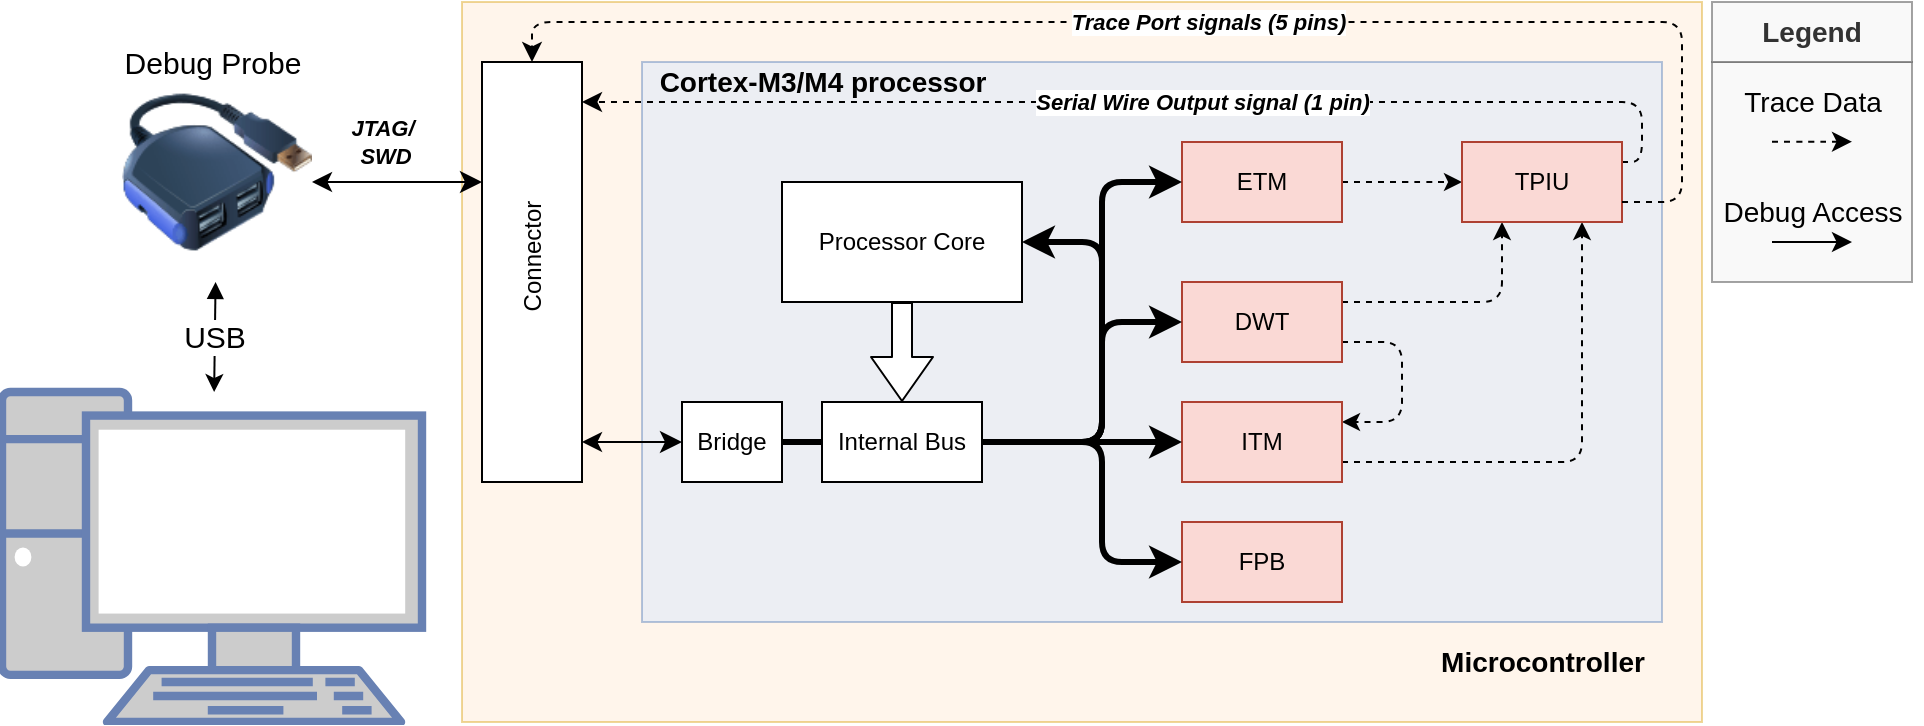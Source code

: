 <mxfile>
    <diagram id="VhgbLv532cPgLz9gmT-x" name="Page-1">
        <mxGraphModel dx="2365" dy="704" grid="1" gridSize="10" guides="1" tooltips="1" connect="1" arrows="1" fold="1" page="1" pageScale="1" pageWidth="827" pageHeight="1169" math="0" shadow="0">
            <root>
                <mxCell id="0"/>
                <mxCell id="1" parent="0"/>
                <mxCell id="44" value="" style="rounded=0;whiteSpace=wrap;html=1;fillColor=#ffe6cc;strokeColor=#d79b00;opacity=40;" parent="1" vertex="1">
                    <mxGeometry x="40" y="520" width="620" height="360" as="geometry"/>
                </mxCell>
                <mxCell id="42" value="" style="rounded=0;whiteSpace=wrap;html=1;fillColor=#dae8fc;opacity=50;strokeColor=#6c8ebf;" parent="1" vertex="1">
                    <mxGeometry x="130" y="550" width="510" height="280" as="geometry"/>
                </mxCell>
                <mxCell id="16" value="" style="rounded=0;whiteSpace=wrap;html=1;fillColor=#f5f5f5;strokeColor=#666666;opacity=60;fontColor=#333333;" parent="1" vertex="1">
                    <mxGeometry x="665" y="550" width="100" height="110" as="geometry"/>
                </mxCell>
                <mxCell id="22" style="edgeStyle=orthogonalEdgeStyle;html=1;dashed=1;" parent="1" source="17" target="21" edge="1">
                    <mxGeometry relative="1" as="geometry">
                        <Array as="points">
                            <mxPoint x="520" y="610"/>
                            <mxPoint x="520" y="610"/>
                        </Array>
                    </mxGeometry>
                </mxCell>
                <mxCell id="17" value="ETM" style="rounded=0;whiteSpace=wrap;html=1;fillColor=#fad9d5;strokeColor=#ae4132;" parent="1" vertex="1">
                    <mxGeometry x="400" y="590" width="80" height="40" as="geometry"/>
                </mxCell>
                <mxCell id="23" style="edgeStyle=orthogonalEdgeStyle;html=1;dashed=1;" parent="1" source="18" target="21" edge="1">
                    <mxGeometry relative="1" as="geometry">
                        <Array as="points">
                            <mxPoint x="560" y="670"/>
                        </Array>
                    </mxGeometry>
                </mxCell>
                <mxCell id="24" style="edgeStyle=orthogonalEdgeStyle;html=1;dashed=1;" parent="1" source="18" target="19" edge="1">
                    <mxGeometry relative="1" as="geometry">
                        <Array as="points">
                            <mxPoint x="510" y="690"/>
                            <mxPoint x="510" y="730"/>
                        </Array>
                    </mxGeometry>
                </mxCell>
                <mxCell id="18" value="DWT" style="rounded=0;whiteSpace=wrap;html=1;fillColor=#fad9d5;strokeColor=#ae4132;" parent="1" vertex="1">
                    <mxGeometry x="400" y="660" width="80" height="40" as="geometry"/>
                </mxCell>
                <mxCell id="25" style="edgeStyle=orthogonalEdgeStyle;html=1;dashed=1;" parent="1" source="19" target="21" edge="1">
                    <mxGeometry relative="1" as="geometry">
                        <Array as="points">
                            <mxPoint x="600" y="750"/>
                        </Array>
                    </mxGeometry>
                </mxCell>
                <mxCell id="19" value="ITM" style="rounded=0;whiteSpace=wrap;html=1;fillColor=#fad9d5;strokeColor=#ae4132;" parent="1" vertex="1">
                    <mxGeometry x="400" y="720" width="80" height="40" as="geometry"/>
                </mxCell>
                <mxCell id="20" value="FPB" style="rounded=0;whiteSpace=wrap;html=1;fillColor=#fad9d5;strokeColor=#ae4132;" parent="1" vertex="1">
                    <mxGeometry x="400" y="780" width="80" height="40" as="geometry"/>
                </mxCell>
                <mxCell id="52" value="&lt;b&gt;&lt;i&gt;Serial Wire Output signal (1 pin)&lt;/i&gt;&lt;/b&gt;" style="edgeStyle=orthogonalEdgeStyle;sketch=0;html=1;shadow=0;startArrow=none;startFill=0;endArrow=classic;endFill=1;startSize=8;endSize=7;strokeWidth=1;fillColor=default;exitX=1;exitY=0.25;exitDx=0;exitDy=0;dashed=1;" parent="1" source="21" target="48" edge="1">
                    <mxGeometry x="-0.088" relative="1" as="geometry">
                        <Array as="points">
                            <mxPoint x="630" y="600"/>
                            <mxPoint x="630" y="570"/>
                        </Array>
                        <mxPoint as="offset"/>
                    </mxGeometry>
                </mxCell>
                <mxCell id="21" value="TPIU" style="rounded=0;whiteSpace=wrap;html=1;fillColor=#fad9d5;strokeColor=#ae4132;" parent="1" vertex="1">
                    <mxGeometry x="540" y="590" width="80" height="40" as="geometry"/>
                </mxCell>
                <mxCell id="26" value="Processor Core" style="rounded=0;whiteSpace=wrap;html=1;" parent="1" vertex="1">
                    <mxGeometry x="200" y="610" width="120" height="60" as="geometry"/>
                </mxCell>
                <mxCell id="37" style="edgeStyle=orthogonalEdgeStyle;sketch=0;html=1;shadow=0;startSize=8;endSize=7;strokeWidth=3;fillColor=none;" parent="1" source="27" target="19" edge="1">
                    <mxGeometry relative="1" as="geometry"/>
                </mxCell>
                <mxCell id="27" value="Internal Bus" style="rounded=0;whiteSpace=wrap;html=1;" parent="1" vertex="1">
                    <mxGeometry x="220" y="720" width="80" height="40" as="geometry"/>
                </mxCell>
                <mxCell id="28" value="" style="shape=flexArrow;endArrow=classic;html=1;endSize=7;startSize=8;shadow=0;sketch=0;strokeWidth=1;fillColor=default;" parent="1" source="26" target="27" edge="1">
                    <mxGeometry width="50" height="50" relative="1" as="geometry">
                        <mxPoint x="450" y="710" as="sourcePoint"/>
                        <mxPoint x="500" y="660" as="targetPoint"/>
                    </mxGeometry>
                </mxCell>
                <mxCell id="38" style="edgeStyle=orthogonalEdgeStyle;sketch=0;html=1;shadow=0;startSize=8;endSize=7;strokeWidth=3;fillColor=none;" parent="1" source="27" target="20" edge="1">
                    <mxGeometry relative="1" as="geometry">
                        <mxPoint x="310" y="750" as="sourcePoint"/>
                        <mxPoint x="410" y="750" as="targetPoint"/>
                        <Array as="points">
                            <mxPoint x="360" y="740"/>
                            <mxPoint x="360" y="800"/>
                        </Array>
                    </mxGeometry>
                </mxCell>
                <mxCell id="39" style="edgeStyle=orthogonalEdgeStyle;sketch=0;html=1;shadow=0;startSize=8;endSize=7;strokeWidth=3;fillColor=none;" parent="1" target="18" edge="1">
                    <mxGeometry relative="1" as="geometry">
                        <mxPoint x="300" y="740" as="sourcePoint"/>
                        <mxPoint x="400" y="800" as="targetPoint"/>
                        <Array as="points">
                            <mxPoint x="360" y="740"/>
                            <mxPoint x="360" y="680"/>
                        </Array>
                    </mxGeometry>
                </mxCell>
                <mxCell id="40" style="edgeStyle=orthogonalEdgeStyle;sketch=0;html=1;shadow=0;startSize=8;endSize=7;strokeWidth=3;fillColor=none;" parent="1" source="27" target="17" edge="1">
                    <mxGeometry relative="1" as="geometry">
                        <mxPoint x="310" y="750" as="sourcePoint"/>
                        <mxPoint x="410" y="680" as="targetPoint"/>
                        <Array as="points">
                            <mxPoint x="360" y="740"/>
                            <mxPoint x="360" y="610"/>
                        </Array>
                    </mxGeometry>
                </mxCell>
                <mxCell id="41" style="edgeStyle=orthogonalEdgeStyle;sketch=0;html=1;shadow=0;startSize=8;endSize=7;strokeWidth=3;fillColor=none;" parent="1" source="27" target="26" edge="1">
                    <mxGeometry relative="1" as="geometry">
                        <mxPoint x="310" y="750" as="sourcePoint"/>
                        <mxPoint x="410" y="620" as="targetPoint"/>
                        <Array as="points">
                            <mxPoint x="360" y="740"/>
                            <mxPoint x="360" y="640"/>
                        </Array>
                    </mxGeometry>
                </mxCell>
                <mxCell id="43" value="&lt;b&gt;&lt;font style=&quot;font-size: 14px&quot;&gt;Cortex-M3/M4 processor&lt;/font&gt;&lt;/b&gt;" style="text;html=1;align=center;verticalAlign=middle;resizable=0;points=[];autosize=1;strokeColor=none;fillColor=none;strokeWidth=1;" parent="1" vertex="1">
                    <mxGeometry x="130" y="550" width="180" height="20" as="geometry"/>
                </mxCell>
                <mxCell id="45" value="&lt;b&gt;&lt;font style=&quot;font-size: 14px&quot;&gt;Microcontroller&lt;/font&gt;&lt;/b&gt;" style="text;html=1;align=center;verticalAlign=middle;resizable=0;points=[];autosize=1;strokeColor=none;fillColor=none;strokeWidth=1;" parent="1" vertex="1">
                    <mxGeometry x="520" y="840" width="120" height="20" as="geometry"/>
                </mxCell>
                <mxCell id="51" value="" style="edgeStyle=orthogonalEdgeStyle;sketch=0;html=1;shadow=0;endArrow=classic;endFill=1;startSize=8;endSize=7;strokeWidth=1;fillColor=default;startArrow=classic;startFill=1;" parent="1" source="46" target="48" edge="1">
                    <mxGeometry y="-20" relative="1" as="geometry">
                        <Array as="points">
                            <mxPoint x="120" y="740"/>
                            <mxPoint x="120" y="740"/>
                        </Array>
                        <mxPoint as="offset"/>
                    </mxGeometry>
                </mxCell>
                <mxCell id="46" value="Bridge" style="rounded=0;whiteSpace=wrap;html=1;" parent="1" vertex="1">
                    <mxGeometry x="150" y="720" width="50" height="40" as="geometry"/>
                </mxCell>
                <mxCell id="47" style="edgeStyle=orthogonalEdgeStyle;sketch=0;html=1;exitX=0;exitY=0.5;exitDx=0;exitDy=0;shadow=0;startSize=8;endSize=7;strokeWidth=3;fillColor=default;endArrow=none;endFill=0;" parent="1" source="27" target="46" edge="1">
                    <mxGeometry relative="1" as="geometry"/>
                </mxCell>
                <mxCell id="50" value="" style="group" parent="1" vertex="1" connectable="0">
                    <mxGeometry x="50" y="550" width="50" height="210" as="geometry"/>
                </mxCell>
                <mxCell id="48" value="" style="rounded=0;whiteSpace=wrap;html=1;" parent="50" vertex="1">
                    <mxGeometry width="50" height="210" as="geometry"/>
                </mxCell>
                <mxCell id="49" value="Connector" style="text;html=1;align=center;verticalAlign=middle;resizable=0;points=[];autosize=1;strokeColor=none;fillColor=none;rotation=-90;" parent="50" vertex="1">
                    <mxGeometry x="-10" y="87.5" width="70" height="20" as="geometry"/>
                </mxCell>
                <mxCell id="53" value="&lt;b&gt;&lt;i&gt;Trace Port signals (5 pins)&lt;/i&gt;&lt;/b&gt;" style="edgeStyle=orthogonalEdgeStyle;sketch=0;html=1;shadow=0;startArrow=none;startFill=0;endArrow=classic;endFill=1;startSize=8;endSize=7;strokeWidth=1;fillColor=default;exitX=1;exitY=0.75;exitDx=0;exitDy=0;dashed=1;" parent="1" source="21" target="48" edge="1">
                    <mxGeometry relative="1" as="geometry">
                        <mxPoint x="670" y="605" as="sourcePoint"/>
                        <mxPoint x="120" y="690" as="targetPoint"/>
                        <Array as="points">
                            <mxPoint x="650" y="620"/>
                            <mxPoint x="650" y="530"/>
                            <mxPoint x="75" y="530"/>
                            <mxPoint x="75" y="654"/>
                        </Array>
                    </mxGeometry>
                </mxCell>
                <mxCell id="55" value="" style="endArrow=classic;html=1;shadow=0;dashed=1;sketch=0;fontSize=14;startSize=8;endSize=7;strokeWidth=1;fillColor=default;" parent="1" edge="1">
                    <mxGeometry width="50" height="50" relative="1" as="geometry">
                        <mxPoint x="695" y="589.83" as="sourcePoint"/>
                        <mxPoint x="735" y="589.83" as="targetPoint"/>
                        <Array as="points">
                            <mxPoint x="715" y="589.83"/>
                        </Array>
                    </mxGeometry>
                </mxCell>
                <mxCell id="56" value="" style="endArrow=classic;html=1;shadow=0;sketch=0;fontSize=14;startSize=8;endSize=7;strokeWidth=1;fillColor=default;" parent="1" edge="1">
                    <mxGeometry width="50" height="50" relative="1" as="geometry">
                        <mxPoint x="695" y="640" as="sourcePoint"/>
                        <mxPoint x="735" y="640" as="targetPoint"/>
                        <Array as="points">
                            <mxPoint x="715" y="640"/>
                        </Array>
                    </mxGeometry>
                </mxCell>
                <mxCell id="57" value="Trace Data" style="text;html=1;align=center;verticalAlign=middle;resizable=0;points=[];autosize=1;strokeColor=none;fillColor=none;fontSize=14;" parent="1" vertex="1">
                    <mxGeometry x="675" y="560" width="80" height="20" as="geometry"/>
                </mxCell>
                <mxCell id="58" value="Debug Access" style="text;html=1;align=center;verticalAlign=middle;resizable=0;points=[];autosize=1;strokeColor=none;fillColor=none;fontSize=14;" parent="1" vertex="1">
                    <mxGeometry x="660" y="615" width="110" height="20" as="geometry"/>
                </mxCell>
                <mxCell id="59" value="&lt;b&gt;&lt;font style=&quot;font-size: 14px&quot;&gt;Legend&lt;/font&gt;&lt;/b&gt;" style="rounded=0;whiteSpace=wrap;html=1;fillColor=#f5f5f5;strokeColor=#666666;opacity=60;fontColor=#333333;" parent="1" vertex="1">
                    <mxGeometry x="665" y="520" width="100" height="30" as="geometry"/>
                </mxCell>
                <mxCell id="60" value="" style="fontColor=#0066CC;verticalAlign=top;verticalLabelPosition=bottom;labelPosition=center;align=center;html=1;outlineConnect=0;fillColor=#CCCCCC;strokeColor=#6881B3;gradientColor=none;gradientDirection=north;strokeWidth=2;shape=mxgraph.networks.pc;" parent="1" vertex="1">
                    <mxGeometry x="-190" y="715" width="210" height="165" as="geometry"/>
                </mxCell>
                <mxCell id="62" value="&lt;font style=&quot;font-size: 15px&quot;&gt;USB&lt;/font&gt;" style="edgeStyle=none;html=1;endArrow=classic;endFill=1;strokeColor=default;startArrow=block;startFill=1;" parent="1" source="61" target="60" edge="1">
                    <mxGeometry relative="1" as="geometry"/>
                </mxCell>
                <mxCell id="61" value="" style="image;html=1;image=img/lib/clip_art/computers/USB_Hub_128x128.png" parent="1" vertex="1">
                    <mxGeometry x="-130" y="550" width="95" height="110" as="geometry"/>
                </mxCell>
                <mxCell id="63" value="&lt;b style=&quot;color: rgb(0, 0, 0); font-size: 11px; font-style: normal; letter-spacing: normal; text-align: center; text-indent: 0px; text-transform: none; word-spacing: 0px; font-family: helvetica;&quot;&gt;&lt;i&gt;JTAG/&lt;br&gt;&amp;nbsp;SWD&lt;/i&gt;&lt;/b&gt;" style="edgeStyle=orthogonalEdgeStyle;sketch=0;html=1;shadow=0;endArrow=classic;endFill=1;startSize=8;endSize=7;strokeWidth=1;fillColor=default;startArrow=classic;startFill=1;" parent="1" source="48" target="61" edge="1">
                    <mxGeometry x="0.176" y="-20" relative="1" as="geometry">
                        <mxPoint x="60.0" y="709.924" as="sourcePoint"/>
                        <mxPoint x="-20.0" y="710" as="targetPoint"/>
                        <Array as="points">
                            <mxPoint x="20" y="610"/>
                            <mxPoint x="20" y="610"/>
                        </Array>
                        <mxPoint as="offset"/>
                    </mxGeometry>
                </mxCell>
                <mxCell id="64" value="Debug Probe" style="text;html=1;align=center;verticalAlign=middle;resizable=0;points=[];autosize=1;strokeColor=none;fillColor=none;fontSize=15;" parent="1" vertex="1">
                    <mxGeometry x="-135" y="540" width="100" height="20" as="geometry"/>
                </mxCell>
            </root>
        </mxGraphModel>
    </diagram>
</mxfile>